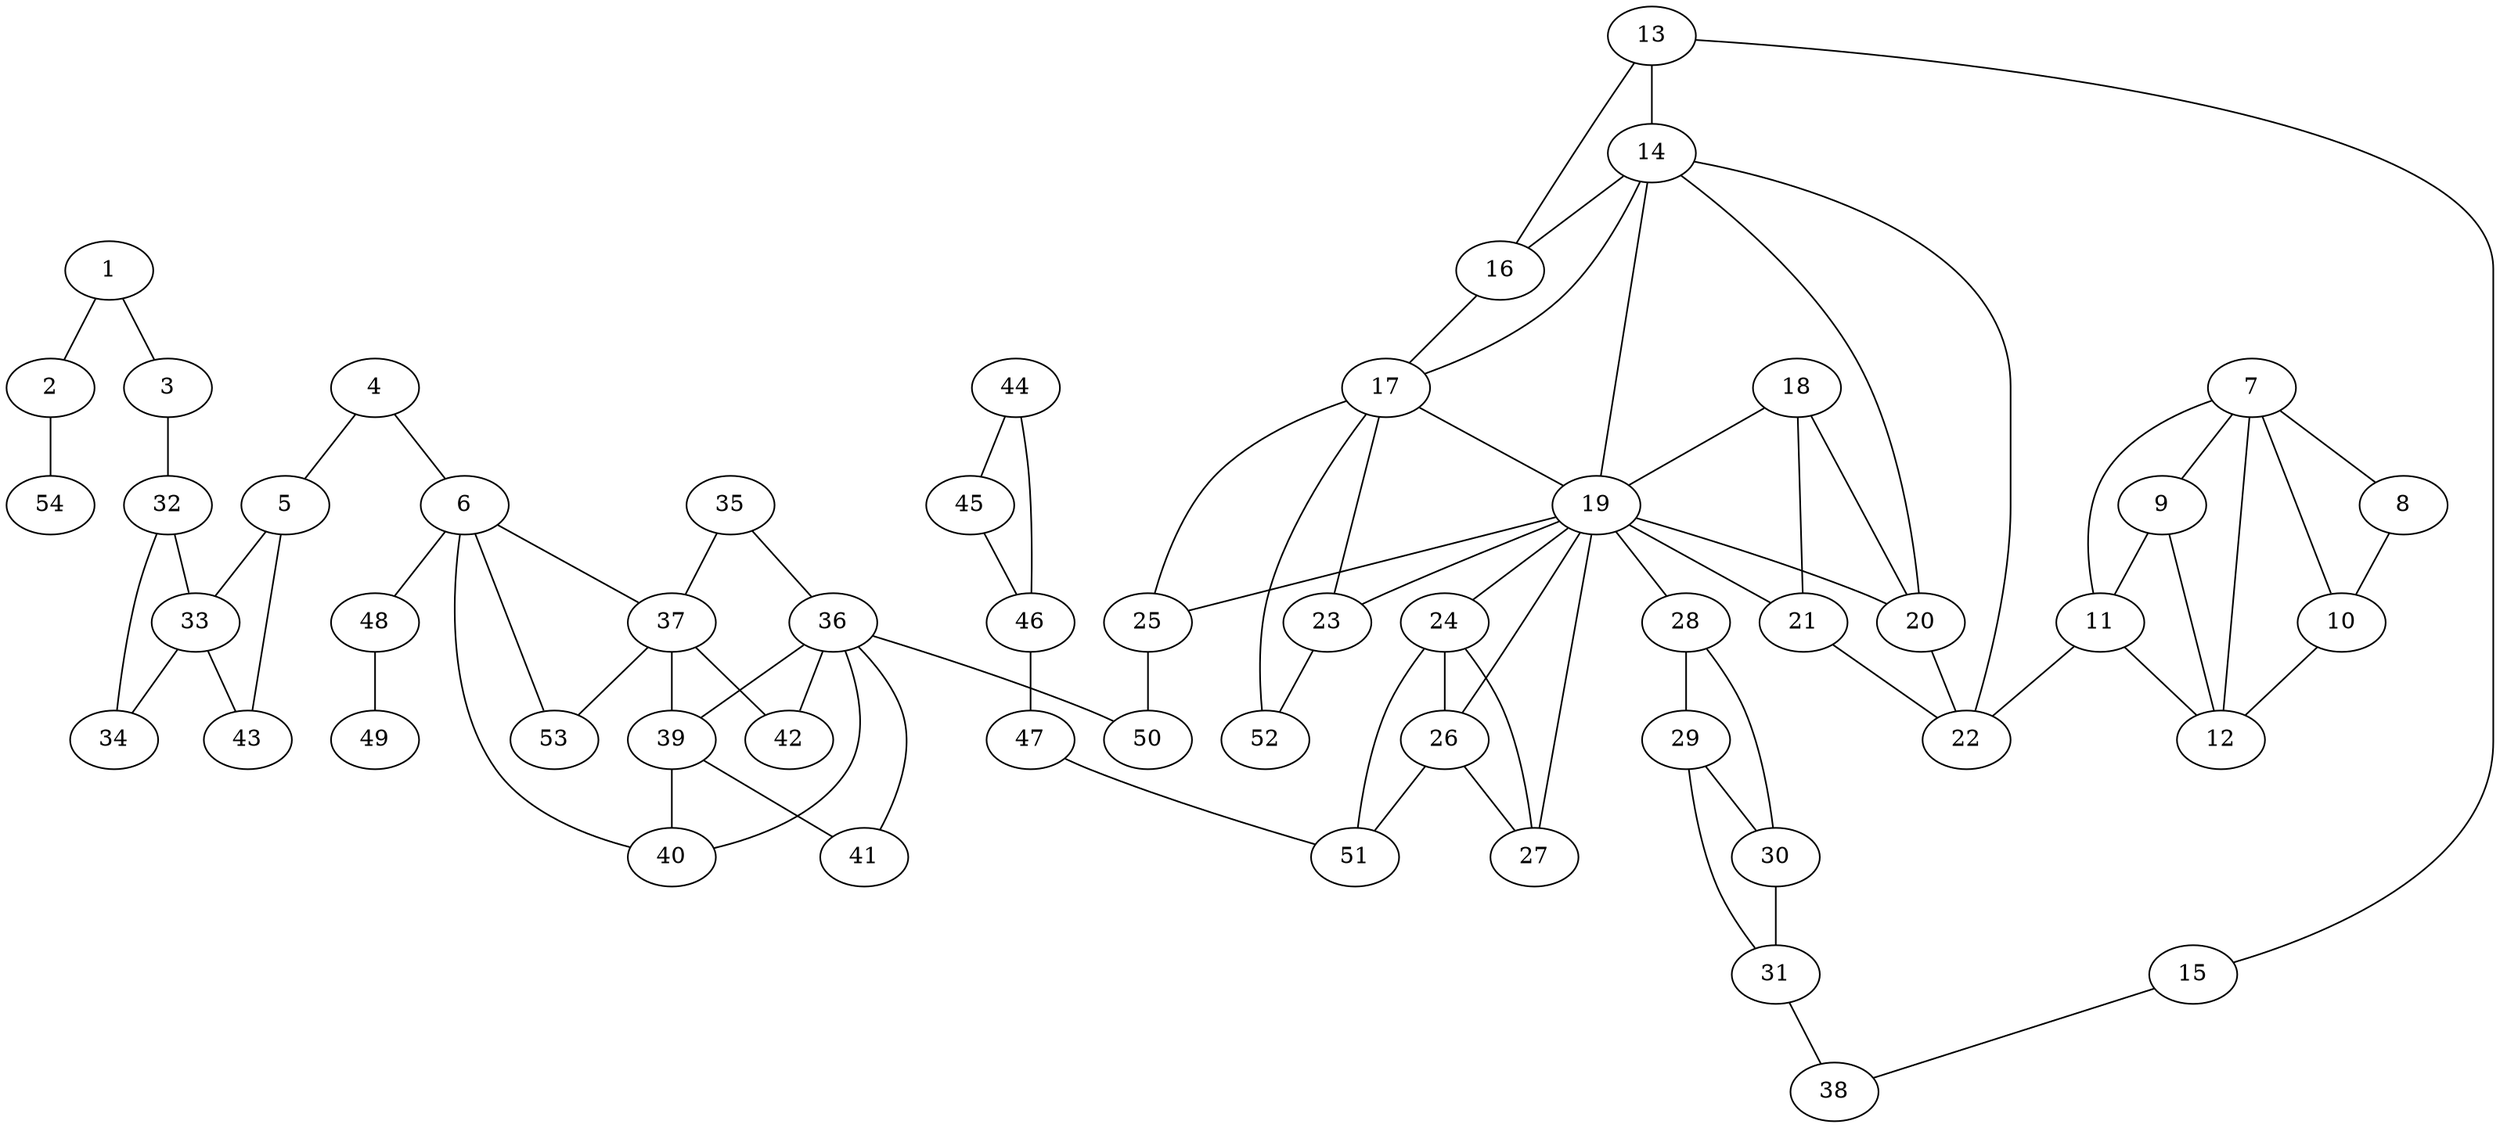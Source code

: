 graph {
1--2;
1--3;
4--5;
4--6;
7--8;
7--9;
7--10;
7--11;
7--12;
13--14;
13--15;
13--16;
16--17;
14--16;
18--19;
18--20;
18--21;
19--21;
21--22;
19--23;
19--24;
19--25;
19--26;
19--27;
19--20;
17--19;
14--19;
19--28;
29--30;
28--29;
29--31;
32--33;
32--34;
3--32;
33--34;
9--11;
11--22;
11--12;
35--36;
35--37;
15--38;
39--40;
39--41;
36--39;
37--39;
36--42;
37--42;
26--27;
24--27;
20--22;
14--20;
8--10;
10--12;
5--33;
5--43;
44--45;
44--46;
45--46;
46--47;
31--38;
30--31;
48--49;
6--48;
28--30;
25--50;
36--50;
36--41;
36--40;
33--43;
26--51;
47--51;
24--51;
23--52;
17--23;
9--12;
17--52;
37--53;
6--37;
24--26;
6--53;
17--25;
2--54;
14--22;
6--40;
14--17;
}
